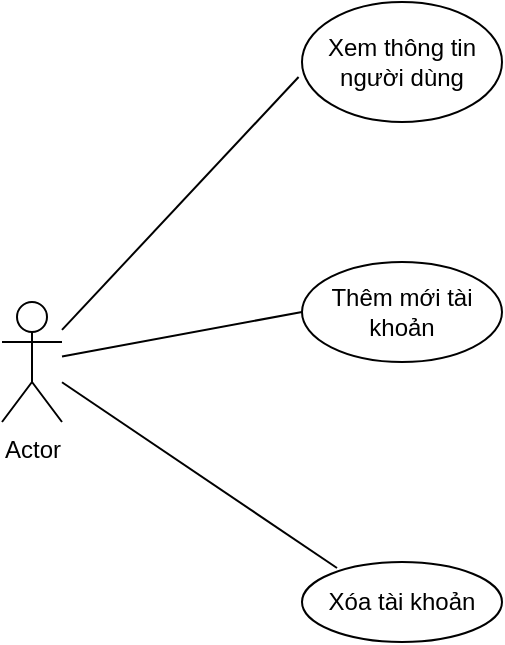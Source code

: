 <mxfile version="15.5.4" type="google"><diagram id="A-VUbx_zfxOZzPFKdRlY" name="Page-1"><mxGraphModel dx="1422" dy="762" grid="1" gridSize="10" guides="1" tooltips="1" connect="1" arrows="1" fold="1" page="1" pageScale="1" pageWidth="850" pageHeight="1100" math="0" shadow="0"><root><mxCell id="0"/><mxCell id="1" parent="0"/><mxCell id="R4mSYQ2mC_S0x10fj7To-1" value="Actor" style="shape=umlActor;verticalLabelPosition=bottom;verticalAlign=top;html=1;outlineConnect=0;" vertex="1" parent="1"><mxGeometry x="110" y="290" width="30" height="60" as="geometry"/></mxCell><mxCell id="R4mSYQ2mC_S0x10fj7To-2" value="Xem thông tin người dùng" style="ellipse;whiteSpace=wrap;html=1;" vertex="1" parent="1"><mxGeometry x="260" y="140" width="100" height="60" as="geometry"/></mxCell><mxCell id="R4mSYQ2mC_S0x10fj7To-3" value="Thêm mới tài khoản" style="ellipse;whiteSpace=wrap;html=1;" vertex="1" parent="1"><mxGeometry x="260" y="270" width="100" height="50" as="geometry"/></mxCell><mxCell id="R4mSYQ2mC_S0x10fj7To-4" value="Xóa tài khoản" style="ellipse;whiteSpace=wrap;html=1;" vertex="1" parent="1"><mxGeometry x="260" y="420" width="100" height="40" as="geometry"/></mxCell><mxCell id="R4mSYQ2mC_S0x10fj7To-5" value="" style="endArrow=none;html=1;rounded=0;entryX=-0.017;entryY=0.625;entryDx=0;entryDy=0;entryPerimeter=0;" edge="1" parent="1" source="R4mSYQ2mC_S0x10fj7To-1" target="R4mSYQ2mC_S0x10fj7To-2"><mxGeometry width="50" height="50" relative="1" as="geometry"><mxPoint x="400" y="420" as="sourcePoint"/><mxPoint x="450" y="370" as="targetPoint"/></mxGeometry></mxCell><mxCell id="R4mSYQ2mC_S0x10fj7To-6" value="" style="endArrow=none;html=1;rounded=0;entryX=0;entryY=0.5;entryDx=0;entryDy=0;" edge="1" parent="1" source="R4mSYQ2mC_S0x10fj7To-1" target="R4mSYQ2mC_S0x10fj7To-3"><mxGeometry width="50" height="50" relative="1" as="geometry"><mxPoint x="400" y="420" as="sourcePoint"/><mxPoint x="450" y="370" as="targetPoint"/></mxGeometry></mxCell><mxCell id="R4mSYQ2mC_S0x10fj7To-7" value="" style="endArrow=none;html=1;rounded=0;entryX=0.175;entryY=0.075;entryDx=0;entryDy=0;entryPerimeter=0;" edge="1" parent="1" source="R4mSYQ2mC_S0x10fj7To-1" target="R4mSYQ2mC_S0x10fj7To-4"><mxGeometry width="50" height="50" relative="1" as="geometry"><mxPoint x="350" y="410" as="sourcePoint"/><mxPoint x="400" y="360" as="targetPoint"/></mxGeometry></mxCell></root></mxGraphModel></diagram></mxfile>